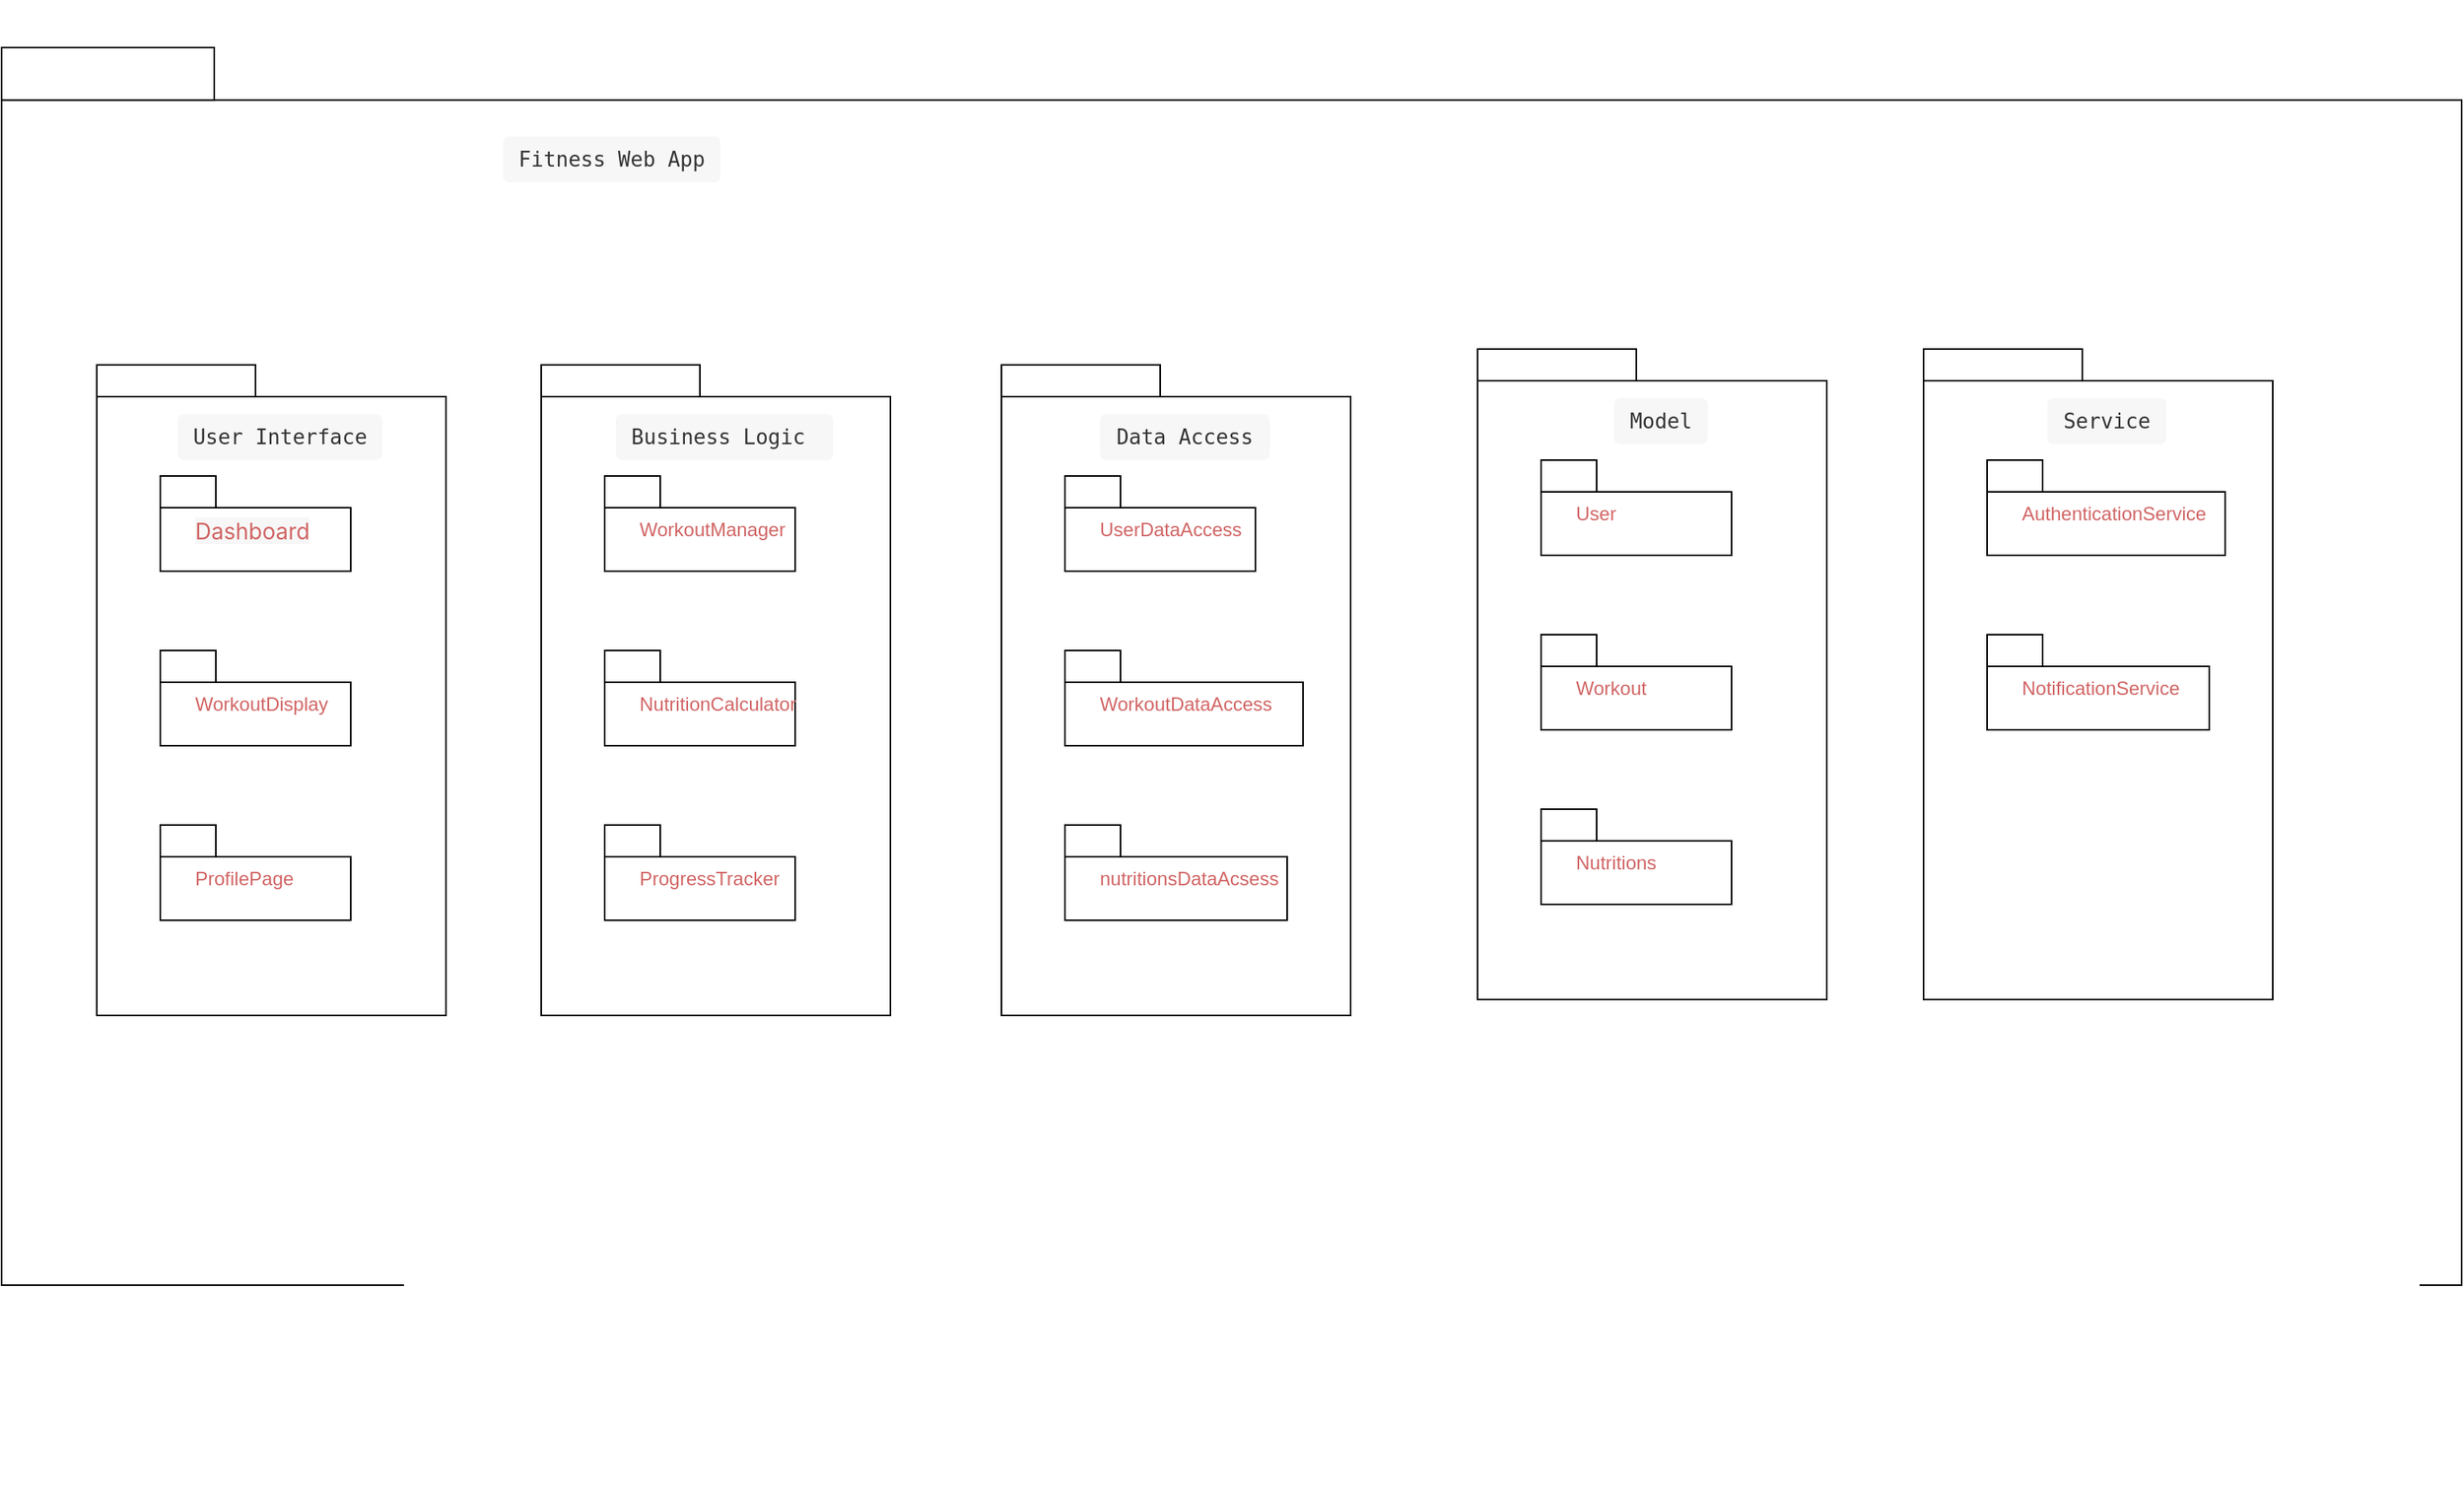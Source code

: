<mxfile version="22.1.16" type="github">
  <diagram name="Page-1" id="x_uMSooGgsukZ-Ix-U7x">
    <mxGraphModel dx="237" dy="237" grid="1" gridSize="10" guides="1" tooltips="1" connect="1" arrows="1" fold="1" page="1" pageScale="1" pageWidth="827" pageHeight="1169" math="0" shadow="0">
      <root>
        <mxCell id="0" />
        <mxCell id="1" parent="0" />
        <mxCell id="Omg0Aai6-efXcpIrVsby-10" value="" style="group" vertex="1" connectable="0" parent="1">
          <mxGeometry x="30" y="60" width="1550" height="940" as="geometry" />
        </mxCell>
        <mxCell id="Omg0Aai6-efXcpIrVsby-3" value="" style="rounded=0;whiteSpace=wrap;html=1;" vertex="1" parent="Omg0Aai6-efXcpIrVsby-10">
          <mxGeometry y="63.09" width="1550" height="746.91" as="geometry" />
        </mxCell>
        <mxCell id="Omg0Aai6-efXcpIrVsby-6" value="" style="rounded=0;whiteSpace=wrap;html=1;" vertex="1" parent="Omg0Aai6-efXcpIrVsby-10">
          <mxGeometry y="30" width="134" height="33.09" as="geometry" />
        </mxCell>
        <mxCell id="Omg0Aai6-efXcpIrVsby-4" value="&lt;pre style=&quot;box-sizing: border-box; border: 0px; font-variant-numeric: inherit; font-variant-east-asian: inherit; font-variant-alternates: inherit; font-variant-position: inherit; font-stretch: inherit; font-size: 13px; line-height: 19.5px; font-optical-sizing: inherit; font-kerning: inherit; font-feature-settings: inherit; font-variation-settings: inherit; vertical-align: baseline; cursor: text; counter-reset: list-0 0; text-align: left; color: rgb(52, 52, 52) !important; margin-top: 5px !important; margin-bottom: 5px !important; padding: 5px 10px !important; overflow: hidden !important; background: rgb(247, 247, 247) !important; border-radius: 4px !important;&quot;&gt;Fitness Web App&lt;/pre&gt;" style="text;html=1;align=center;verticalAlign=middle;resizable=0;points=[];autosize=1;strokeColor=none;fillColor=none;" vertex="1" parent="Omg0Aai6-efXcpIrVsby-10">
          <mxGeometry x="309" y="75.455" width="150" height="50" as="geometry" />
        </mxCell>
        <mxCell id="Omg0Aai6-efXcpIrVsby-17" value="" style="group" vertex="1" connectable="0" parent="Omg0Aai6-efXcpIrVsby-10">
          <mxGeometry x="60" y="230" width="270" height="460" as="geometry" />
        </mxCell>
        <mxCell id="Omg0Aai6-efXcpIrVsby-14" value="" style="rounded=0;whiteSpace=wrap;html=1;" vertex="1" parent="Omg0Aai6-efXcpIrVsby-17">
          <mxGeometry y="20" width="220" height="390" as="geometry" />
        </mxCell>
        <mxCell id="Omg0Aai6-efXcpIrVsby-16" value="" style="rounded=0;whiteSpace=wrap;html=1;" vertex="1" parent="Omg0Aai6-efXcpIrVsby-17">
          <mxGeometry width="100" height="20" as="geometry" />
        </mxCell>
        <mxCell id="Omg0Aai6-efXcpIrVsby-15" value="&lt;pre style=&quot;box-sizing: border-box; border: 0px; font-variant-numeric: inherit; font-variant-east-asian: inherit; font-variant-alternates: inherit; font-variant-position: inherit; font-stretch: inherit; line-height: 19.5px; font-optical-sizing: inherit; font-kerning: inherit; font-feature-settings: inherit; font-variation-settings: inherit; vertical-align: baseline; cursor: text; counter-reset: list-0 0; text-align: left; color: rgb(52, 52, 52) !important; margin-top: 5px !important; margin-bottom: 5px !important; padding: 5px 10px !important; overflow: hidden !important; background: rgb(247, 247, 247) !important; border-radius: 4px !important; font-size: 13px;&quot;&gt;User Interface&lt;br&gt;&lt;/pre&gt;" style="text;html=1;align=center;verticalAlign=middle;resizable=0;points=[];autosize=1;strokeColor=none;fillColor=none;fontSize=13;" vertex="1" parent="Omg0Aai6-efXcpIrVsby-17">
          <mxGeometry x="45" y="20" width="140" height="50" as="geometry" />
        </mxCell>
        <mxCell id="Omg0Aai6-efXcpIrVsby-21" value="" style="group" vertex="1" connectable="0" parent="Omg0Aai6-efXcpIrVsby-17">
          <mxGeometry x="40" y="70" width="120" height="60" as="geometry" />
        </mxCell>
        <mxCell id="Omg0Aai6-efXcpIrVsby-18" value="" style="rounded=0;whiteSpace=wrap;html=1;" vertex="1" parent="Omg0Aai6-efXcpIrVsby-21">
          <mxGeometry y="20" width="120" height="40" as="geometry" />
        </mxCell>
        <mxCell id="Omg0Aai6-efXcpIrVsby-19" value="&lt;span style=&quot;color: rgb(209, 100, 100); font-family: -apple-system, BlinkMacSystemFont, &amp;quot;Segoe UI&amp;quot;, roboto, &amp;quot;Helvetica Neue&amp;quot;, helvetica, arial, sans-serif; font-size: 14px; font-style: normal; font-variant-ligatures: normal; font-variant-caps: normal; font-weight: 400; letter-spacing: normal; orphans: 2; text-align: left; text-indent: 0px; text-transform: none; widows: 2; word-spacing: 0px; -webkit-text-stroke-width: 0px; background-color: rgb(247, 247, 247); text-decoration-thickness: initial; text-decoration-style: initial; text-decoration-color: initial; float: none; display: inline !important;&quot;&gt;Dashboard&lt;/span&gt;" style="text;whiteSpace=wrap;html=1;" vertex="1" parent="Omg0Aai6-efXcpIrVsby-21">
          <mxGeometry x="20" y="20" width="100" height="40" as="geometry" />
        </mxCell>
        <mxCell id="Omg0Aai6-efXcpIrVsby-20" value="" style="rounded=0;whiteSpace=wrap;html=1;" vertex="1" parent="Omg0Aai6-efXcpIrVsby-21">
          <mxGeometry width="35" height="20" as="geometry" />
        </mxCell>
        <mxCell id="Omg0Aai6-efXcpIrVsby-26" value="" style="group" vertex="1" connectable="0" parent="Omg0Aai6-efXcpIrVsby-17">
          <mxGeometry x="40" y="290" width="120" height="60" as="geometry" />
        </mxCell>
        <mxCell id="Omg0Aai6-efXcpIrVsby-27" value="" style="rounded=0;whiteSpace=wrap;html=1;" vertex="1" parent="Omg0Aai6-efXcpIrVsby-26">
          <mxGeometry y="20" width="120" height="40" as="geometry" />
        </mxCell>
        <mxCell id="Omg0Aai6-efXcpIrVsby-28" value="&lt;font color=&quot;#d16464&quot;&gt;ProfilePage&lt;/font&gt;" style="text;whiteSpace=wrap;html=1;" vertex="1" parent="Omg0Aai6-efXcpIrVsby-26">
          <mxGeometry x="20" y="20" width="100" height="40" as="geometry" />
        </mxCell>
        <mxCell id="Omg0Aai6-efXcpIrVsby-29" value="" style="rounded=0;whiteSpace=wrap;html=1;" vertex="1" parent="Omg0Aai6-efXcpIrVsby-26">
          <mxGeometry width="35" height="20" as="geometry" />
        </mxCell>
        <mxCell id="Omg0Aai6-efXcpIrVsby-22" value="" style="group" vertex="1" connectable="0" parent="Omg0Aai6-efXcpIrVsby-17">
          <mxGeometry x="40" y="180" width="120" height="60" as="geometry" />
        </mxCell>
        <mxCell id="Omg0Aai6-efXcpIrVsby-23" value="" style="rounded=0;whiteSpace=wrap;html=1;" vertex="1" parent="Omg0Aai6-efXcpIrVsby-22">
          <mxGeometry y="20" width="120" height="40" as="geometry" />
        </mxCell>
        <mxCell id="Omg0Aai6-efXcpIrVsby-24" value="&lt;font color=&quot;#d16464&quot;&gt;WorkoutDisplay&lt;/font&gt;" style="text;whiteSpace=wrap;html=1;" vertex="1" parent="Omg0Aai6-efXcpIrVsby-22">
          <mxGeometry x="20" y="20" width="100" height="40" as="geometry" />
        </mxCell>
        <mxCell id="Omg0Aai6-efXcpIrVsby-25" value="" style="rounded=0;whiteSpace=wrap;html=1;" vertex="1" parent="Omg0Aai6-efXcpIrVsby-22">
          <mxGeometry width="35" height="20" as="geometry" />
        </mxCell>
        <mxCell id="Omg0Aai6-efXcpIrVsby-34" value="" style="group" vertex="1" connectable="0" parent="Omg0Aai6-efXcpIrVsby-10">
          <mxGeometry x="340" y="230" width="270" height="460" as="geometry" />
        </mxCell>
        <mxCell id="Omg0Aai6-efXcpIrVsby-35" value="" style="rounded=0;whiteSpace=wrap;html=1;" vertex="1" parent="Omg0Aai6-efXcpIrVsby-34">
          <mxGeometry y="20" width="220" height="390" as="geometry" />
        </mxCell>
        <mxCell id="Omg0Aai6-efXcpIrVsby-36" value="" style="rounded=0;whiteSpace=wrap;html=1;" vertex="1" parent="Omg0Aai6-efXcpIrVsby-34">
          <mxGeometry width="100" height="20" as="geometry" />
        </mxCell>
        <mxCell id="Omg0Aai6-efXcpIrVsby-37" value="&lt;pre style=&quot;box-sizing: border-box; border: 0px; font-variant-numeric: inherit; font-variant-east-asian: inherit; font-variant-alternates: inherit; font-variant-position: inherit; font-stretch: inherit; line-height: 19.5px; font-optical-sizing: inherit; font-kerning: inherit; font-feature-settings: inherit; font-variation-settings: inherit; vertical-align: baseline; cursor: text; counter-reset: list-0 0; text-align: left; color: rgb(52, 52, 52) !important; margin-top: 5px !important; margin-bottom: 5px !important; padding: 5px 10px !important; overflow: hidden !important; background: rgb(247, 247, 247) !important; border-radius: 4px !important; font-size: 13px;&quot;&gt;Business Logic &lt;br&gt;&lt;/pre&gt;" style="text;html=1;align=center;verticalAlign=middle;resizable=0;points=[];autosize=1;strokeColor=none;fillColor=none;fontSize=13;" vertex="1" parent="Omg0Aai6-efXcpIrVsby-34">
          <mxGeometry x="40" y="20" width="150" height="50" as="geometry" />
        </mxCell>
        <mxCell id="Omg0Aai6-efXcpIrVsby-38" value="" style="group" vertex="1" connectable="0" parent="Omg0Aai6-efXcpIrVsby-34">
          <mxGeometry x="40" y="70" width="120" height="60" as="geometry" />
        </mxCell>
        <mxCell id="Omg0Aai6-efXcpIrVsby-39" value="" style="rounded=0;whiteSpace=wrap;html=1;" vertex="1" parent="Omg0Aai6-efXcpIrVsby-38">
          <mxGeometry y="20" width="120" height="40" as="geometry" />
        </mxCell>
        <mxCell id="Omg0Aai6-efXcpIrVsby-40" value="&lt;font color=&quot;#d16464&quot;&gt;WorkoutManager&lt;/font&gt;" style="text;whiteSpace=wrap;html=1;" vertex="1" parent="Omg0Aai6-efXcpIrVsby-38">
          <mxGeometry x="20" y="20" width="100" height="40" as="geometry" />
        </mxCell>
        <mxCell id="Omg0Aai6-efXcpIrVsby-41" value="" style="rounded=0;whiteSpace=wrap;html=1;" vertex="1" parent="Omg0Aai6-efXcpIrVsby-38">
          <mxGeometry width="35" height="20" as="geometry" />
        </mxCell>
        <mxCell id="Omg0Aai6-efXcpIrVsby-42" value="" style="group" vertex="1" connectable="0" parent="Omg0Aai6-efXcpIrVsby-34">
          <mxGeometry x="40" y="290" width="120" height="60" as="geometry" />
        </mxCell>
        <mxCell id="Omg0Aai6-efXcpIrVsby-43" value="" style="rounded=0;whiteSpace=wrap;html=1;" vertex="1" parent="Omg0Aai6-efXcpIrVsby-42">
          <mxGeometry y="20" width="120" height="40" as="geometry" />
        </mxCell>
        <mxCell id="Omg0Aai6-efXcpIrVsby-44" value="&lt;font color=&quot;#d16464&quot;&gt;ProgressTracker&lt;/font&gt;" style="text;whiteSpace=wrap;html=1;" vertex="1" parent="Omg0Aai6-efXcpIrVsby-42">
          <mxGeometry x="20" y="20" width="100" height="40" as="geometry" />
        </mxCell>
        <mxCell id="Omg0Aai6-efXcpIrVsby-45" value="" style="rounded=0;whiteSpace=wrap;html=1;" vertex="1" parent="Omg0Aai6-efXcpIrVsby-42">
          <mxGeometry width="35" height="20" as="geometry" />
        </mxCell>
        <mxCell id="Omg0Aai6-efXcpIrVsby-46" value="" style="group" vertex="1" connectable="0" parent="Omg0Aai6-efXcpIrVsby-34">
          <mxGeometry x="40" y="180" width="120" height="60" as="geometry" />
        </mxCell>
        <mxCell id="Omg0Aai6-efXcpIrVsby-47" value="" style="rounded=0;whiteSpace=wrap;html=1;" vertex="1" parent="Omg0Aai6-efXcpIrVsby-46">
          <mxGeometry y="20" width="120" height="40" as="geometry" />
        </mxCell>
        <mxCell id="Omg0Aai6-efXcpIrVsby-48" value="&lt;font color=&quot;#d16464&quot;&gt;NutritionCalculator&lt;/font&gt;" style="text;whiteSpace=wrap;html=1;" vertex="1" parent="Omg0Aai6-efXcpIrVsby-46">
          <mxGeometry x="20" y="20" width="100" height="40" as="geometry" />
        </mxCell>
        <mxCell id="Omg0Aai6-efXcpIrVsby-49" value="" style="rounded=0;whiteSpace=wrap;html=1;" vertex="1" parent="Omg0Aai6-efXcpIrVsby-46">
          <mxGeometry width="35" height="20" as="geometry" />
        </mxCell>
        <mxCell id="Omg0Aai6-efXcpIrVsby-84" value="" style="group" vertex="1" connectable="0" parent="Omg0Aai6-efXcpIrVsby-10">
          <mxGeometry x="930" y="220" width="270" height="460" as="geometry" />
        </mxCell>
        <mxCell id="Omg0Aai6-efXcpIrVsby-85" value="" style="rounded=0;whiteSpace=wrap;html=1;" vertex="1" parent="Omg0Aai6-efXcpIrVsby-84">
          <mxGeometry y="20" width="220" height="390" as="geometry" />
        </mxCell>
        <mxCell id="Omg0Aai6-efXcpIrVsby-86" value="" style="rounded=0;whiteSpace=wrap;html=1;" vertex="1" parent="Omg0Aai6-efXcpIrVsby-84">
          <mxGeometry width="100" height="20" as="geometry" />
        </mxCell>
        <mxCell id="Omg0Aai6-efXcpIrVsby-87" value="&lt;pre style=&quot;box-sizing: border-box; border: 0px; font-variant-numeric: inherit; font-variant-east-asian: inherit; font-variant-alternates: inherit; font-variant-position: inherit; font-stretch: inherit; line-height: 19.5px; font-optical-sizing: inherit; font-kerning: inherit; font-feature-settings: inherit; font-variation-settings: inherit; vertical-align: baseline; cursor: text; counter-reset: list-0 0; text-align: left; color: rgb(52, 52, 52) !important; margin-top: 5px !important; margin-bottom: 5px !important; padding: 5px 10px !important; overflow: hidden !important; background: rgb(247, 247, 247) !important; border-radius: 4px !important; font-size: 13px;&quot;&gt;Model&lt;br&gt;&lt;/pre&gt;" style="text;html=1;align=center;verticalAlign=middle;resizable=0;points=[];autosize=1;strokeColor=none;fillColor=none;fontSize=13;" vertex="1" parent="Omg0Aai6-efXcpIrVsby-84">
          <mxGeometry x="75" y="20" width="80" height="50" as="geometry" />
        </mxCell>
        <mxCell id="Omg0Aai6-efXcpIrVsby-88" value="" style="group" vertex="1" connectable="0" parent="Omg0Aai6-efXcpIrVsby-84">
          <mxGeometry x="40" y="70" width="120" height="60" as="geometry" />
        </mxCell>
        <mxCell id="Omg0Aai6-efXcpIrVsby-89" value="" style="rounded=0;whiteSpace=wrap;html=1;" vertex="1" parent="Omg0Aai6-efXcpIrVsby-88">
          <mxGeometry y="20" width="120" height="40" as="geometry" />
        </mxCell>
        <mxCell id="Omg0Aai6-efXcpIrVsby-90" value="&lt;font color=&quot;#d16464&quot;&gt;User&lt;/font&gt;" style="text;whiteSpace=wrap;html=1;" vertex="1" parent="Omg0Aai6-efXcpIrVsby-88">
          <mxGeometry x="20" y="20" width="100" height="40" as="geometry" />
        </mxCell>
        <mxCell id="Omg0Aai6-efXcpIrVsby-91" value="" style="rounded=0;whiteSpace=wrap;html=1;" vertex="1" parent="Omg0Aai6-efXcpIrVsby-88">
          <mxGeometry width="35" height="20" as="geometry" />
        </mxCell>
        <mxCell id="Omg0Aai6-efXcpIrVsby-92" value="" style="group" vertex="1" connectable="0" parent="Omg0Aai6-efXcpIrVsby-84">
          <mxGeometry x="40" y="290" width="120" height="60" as="geometry" />
        </mxCell>
        <mxCell id="Omg0Aai6-efXcpIrVsby-93" value="" style="rounded=0;whiteSpace=wrap;html=1;" vertex="1" parent="Omg0Aai6-efXcpIrVsby-92">
          <mxGeometry y="20" width="120" height="40" as="geometry" />
        </mxCell>
        <mxCell id="Omg0Aai6-efXcpIrVsby-94" value="&lt;font color=&quot;#d16464&quot;&gt;Nutritions&lt;/font&gt;" style="text;whiteSpace=wrap;html=1;" vertex="1" parent="Omg0Aai6-efXcpIrVsby-92">
          <mxGeometry x="20" y="20" width="100" height="40" as="geometry" />
        </mxCell>
        <mxCell id="Omg0Aai6-efXcpIrVsby-95" value="" style="rounded=0;whiteSpace=wrap;html=1;" vertex="1" parent="Omg0Aai6-efXcpIrVsby-92">
          <mxGeometry width="35" height="20" as="geometry" />
        </mxCell>
        <mxCell id="Omg0Aai6-efXcpIrVsby-96" value="" style="group" vertex="1" connectable="0" parent="Omg0Aai6-efXcpIrVsby-84">
          <mxGeometry x="40" y="180" width="120" height="60" as="geometry" />
        </mxCell>
        <mxCell id="Omg0Aai6-efXcpIrVsby-97" value="" style="rounded=0;whiteSpace=wrap;html=1;" vertex="1" parent="Omg0Aai6-efXcpIrVsby-96">
          <mxGeometry y="20" width="120" height="40" as="geometry" />
        </mxCell>
        <mxCell id="Omg0Aai6-efXcpIrVsby-98" value="&lt;font color=&quot;#d16464&quot;&gt;Workout&lt;/font&gt;" style="text;whiteSpace=wrap;html=1;" vertex="1" parent="Omg0Aai6-efXcpIrVsby-96">
          <mxGeometry x="20" y="20" width="100" height="40" as="geometry" />
        </mxCell>
        <mxCell id="Omg0Aai6-efXcpIrVsby-99" value="" style="rounded=0;whiteSpace=wrap;html=1;" vertex="1" parent="Omg0Aai6-efXcpIrVsby-96">
          <mxGeometry width="35" height="20" as="geometry" />
        </mxCell>
        <mxCell id="Omg0Aai6-efXcpIrVsby-68" value="" style="group" vertex="1" connectable="0" parent="Omg0Aai6-efXcpIrVsby-10">
          <mxGeometry x="630" y="230" width="270" height="460" as="geometry" />
        </mxCell>
        <mxCell id="Omg0Aai6-efXcpIrVsby-69" value="" style="rounded=0;whiteSpace=wrap;html=1;" vertex="1" parent="Omg0Aai6-efXcpIrVsby-68">
          <mxGeometry y="20" width="220" height="390" as="geometry" />
        </mxCell>
        <mxCell id="Omg0Aai6-efXcpIrVsby-70" value="" style="rounded=0;whiteSpace=wrap;html=1;" vertex="1" parent="Omg0Aai6-efXcpIrVsby-68">
          <mxGeometry width="100" height="20" as="geometry" />
        </mxCell>
        <mxCell id="Omg0Aai6-efXcpIrVsby-71" value="&lt;pre style=&quot;box-sizing: border-box; border: 0px; font-variant-numeric: inherit; font-variant-east-asian: inherit; font-variant-alternates: inherit; font-variant-position: inherit; font-stretch: inherit; line-height: 19.5px; font-optical-sizing: inherit; font-kerning: inherit; font-feature-settings: inherit; font-variation-settings: inherit; vertical-align: baseline; cursor: text; counter-reset: list-0 0; text-align: left; color: rgb(52, 52, 52) !important; margin-top: 5px !important; margin-bottom: 5px !important; padding: 5px 10px !important; overflow: hidden !important; background: rgb(247, 247, 247) !important; border-radius: 4px !important; font-size: 13px;&quot;&gt;Data Access&lt;br&gt;&lt;/pre&gt;" style="text;html=1;align=center;verticalAlign=middle;resizable=0;points=[];autosize=1;strokeColor=none;fillColor=none;fontSize=13;" vertex="1" parent="Omg0Aai6-efXcpIrVsby-68">
          <mxGeometry x="55" y="20" width="120" height="50" as="geometry" />
        </mxCell>
        <mxCell id="Omg0Aai6-efXcpIrVsby-72" value="" style="group" vertex="1" connectable="0" parent="Omg0Aai6-efXcpIrVsby-68">
          <mxGeometry x="40" y="70" width="120" height="60" as="geometry" />
        </mxCell>
        <mxCell id="Omg0Aai6-efXcpIrVsby-73" value="" style="rounded=0;whiteSpace=wrap;html=1;" vertex="1" parent="Omg0Aai6-efXcpIrVsby-72">
          <mxGeometry y="20" width="120" height="40" as="geometry" />
        </mxCell>
        <mxCell id="Omg0Aai6-efXcpIrVsby-74" value="&lt;font color=&quot;#d16464&quot;&gt;UserDataAccess&lt;/font&gt;" style="text;whiteSpace=wrap;html=1;" vertex="1" parent="Omg0Aai6-efXcpIrVsby-72">
          <mxGeometry x="20" y="20" width="100" height="40" as="geometry" />
        </mxCell>
        <mxCell id="Omg0Aai6-efXcpIrVsby-75" value="" style="rounded=0;whiteSpace=wrap;html=1;" vertex="1" parent="Omg0Aai6-efXcpIrVsby-72">
          <mxGeometry width="35" height="20" as="geometry" />
        </mxCell>
        <mxCell id="Omg0Aai6-efXcpIrVsby-76" value="" style="group" vertex="1" connectable="0" parent="Omg0Aai6-efXcpIrVsby-68">
          <mxGeometry x="40" y="290" width="140" height="60" as="geometry" />
        </mxCell>
        <mxCell id="Omg0Aai6-efXcpIrVsby-77" value="" style="rounded=0;whiteSpace=wrap;html=1;" vertex="1" parent="Omg0Aai6-efXcpIrVsby-76">
          <mxGeometry y="20" width="140" height="40" as="geometry" />
        </mxCell>
        <mxCell id="Omg0Aai6-efXcpIrVsby-78" value="&lt;font color=&quot;#d16464&quot;&gt;nutritionsDataAcsess&lt;/font&gt;" style="text;whiteSpace=wrap;html=1;" vertex="1" parent="Omg0Aai6-efXcpIrVsby-76">
          <mxGeometry x="20" y="20" width="100" height="40" as="geometry" />
        </mxCell>
        <mxCell id="Omg0Aai6-efXcpIrVsby-79" value="" style="rounded=0;whiteSpace=wrap;html=1;" vertex="1" parent="Omg0Aai6-efXcpIrVsby-76">
          <mxGeometry width="35" height="20" as="geometry" />
        </mxCell>
        <mxCell id="Omg0Aai6-efXcpIrVsby-80" value="" style="group" vertex="1" connectable="0" parent="Omg0Aai6-efXcpIrVsby-68">
          <mxGeometry x="40" y="180" width="150" height="60" as="geometry" />
        </mxCell>
        <mxCell id="Omg0Aai6-efXcpIrVsby-81" value="" style="rounded=0;whiteSpace=wrap;html=1;" vertex="1" parent="Omg0Aai6-efXcpIrVsby-80">
          <mxGeometry y="20" width="150" height="40" as="geometry" />
        </mxCell>
        <mxCell id="Omg0Aai6-efXcpIrVsby-82" value="&lt;font color=&quot;#d16464&quot;&gt;WorkoutDataAccess&lt;/font&gt;" style="text;whiteSpace=wrap;html=1;" vertex="1" parent="Omg0Aai6-efXcpIrVsby-80">
          <mxGeometry x="20" y="20" width="100" height="40" as="geometry" />
        </mxCell>
        <mxCell id="Omg0Aai6-efXcpIrVsby-83" value="" style="rounded=0;whiteSpace=wrap;html=1;" vertex="1" parent="Omg0Aai6-efXcpIrVsby-80">
          <mxGeometry width="35" height="20" as="geometry" />
        </mxCell>
        <mxCell id="Omg0Aai6-efXcpIrVsby-100" value="" style="group" vertex="1" connectable="0" parent="Omg0Aai6-efXcpIrVsby-10">
          <mxGeometry x="1211" y="220" width="270" height="460" as="geometry" />
        </mxCell>
        <mxCell id="Omg0Aai6-efXcpIrVsby-101" value="" style="rounded=0;whiteSpace=wrap;html=1;" vertex="1" parent="Omg0Aai6-efXcpIrVsby-100">
          <mxGeometry y="20" width="220" height="390" as="geometry" />
        </mxCell>
        <mxCell id="Omg0Aai6-efXcpIrVsby-102" value="" style="rounded=0;whiteSpace=wrap;html=1;" vertex="1" parent="Omg0Aai6-efXcpIrVsby-100">
          <mxGeometry width="100" height="20" as="geometry" />
        </mxCell>
        <mxCell id="Omg0Aai6-efXcpIrVsby-103" value="&lt;pre style=&quot;box-sizing: border-box; border: 0px; font-variant-numeric: inherit; font-variant-east-asian: inherit; font-variant-alternates: inherit; font-variant-position: inherit; font-stretch: inherit; line-height: 19.5px; font-optical-sizing: inherit; font-kerning: inherit; font-feature-settings: inherit; font-variation-settings: inherit; vertical-align: baseline; cursor: text; counter-reset: list-0 0; text-align: left; color: rgb(52, 52, 52) !important; margin-top: 5px !important; margin-bottom: 5px !important; padding: 5px 10px !important; overflow: hidden !important; background: rgb(247, 247, 247) !important; border-radius: 4px !important; font-size: 13px;&quot;&gt;Service&lt;br&gt;&lt;/pre&gt;" style="text;html=1;align=center;verticalAlign=middle;resizable=0;points=[];autosize=1;strokeColor=none;fillColor=none;fontSize=13;" vertex="1" parent="Omg0Aai6-efXcpIrVsby-100">
          <mxGeometry x="70" y="20" width="90" height="50" as="geometry" />
        </mxCell>
        <mxCell id="Omg0Aai6-efXcpIrVsby-104" value="" style="group" vertex="1" connectable="0" parent="Omg0Aai6-efXcpIrVsby-100">
          <mxGeometry x="40" y="70" width="150" height="60" as="geometry" />
        </mxCell>
        <mxCell id="Omg0Aai6-efXcpIrVsby-105" value="" style="rounded=0;whiteSpace=wrap;html=1;" vertex="1" parent="Omg0Aai6-efXcpIrVsby-104">
          <mxGeometry y="20" width="150" height="40" as="geometry" />
        </mxCell>
        <mxCell id="Omg0Aai6-efXcpIrVsby-106" value="&lt;font color=&quot;#d16464&quot;&gt;AuthenticationService&lt;/font&gt;" style="text;whiteSpace=wrap;html=1;" vertex="1" parent="Omg0Aai6-efXcpIrVsby-104">
          <mxGeometry x="20" y="20" width="100" height="40" as="geometry" />
        </mxCell>
        <mxCell id="Omg0Aai6-efXcpIrVsby-107" value="" style="rounded=0;whiteSpace=wrap;html=1;" vertex="1" parent="Omg0Aai6-efXcpIrVsby-104">
          <mxGeometry width="35" height="20" as="geometry" />
        </mxCell>
        <mxCell id="Omg0Aai6-efXcpIrVsby-112" value="" style="group" vertex="1" connectable="0" parent="Omg0Aai6-efXcpIrVsby-100">
          <mxGeometry x="40" y="180" width="140" height="60" as="geometry" />
        </mxCell>
        <mxCell id="Omg0Aai6-efXcpIrVsby-113" value="" style="rounded=0;whiteSpace=wrap;html=1;" vertex="1" parent="Omg0Aai6-efXcpIrVsby-112">
          <mxGeometry y="20" width="140" height="40" as="geometry" />
        </mxCell>
        <mxCell id="Omg0Aai6-efXcpIrVsby-114" value="&lt;font color=&quot;#d16464&quot;&gt;NotificationService&lt;/font&gt;" style="text;whiteSpace=wrap;html=1;" vertex="1" parent="Omg0Aai6-efXcpIrVsby-112">
          <mxGeometry x="20" y="20" width="100" height="40" as="geometry" />
        </mxCell>
        <mxCell id="Omg0Aai6-efXcpIrVsby-115" value="" style="rounded=0;whiteSpace=wrap;html=1;" vertex="1" parent="Omg0Aai6-efXcpIrVsby-112">
          <mxGeometry width="35" height="20" as="geometry" />
        </mxCell>
      </root>
    </mxGraphModel>
  </diagram>
</mxfile>
